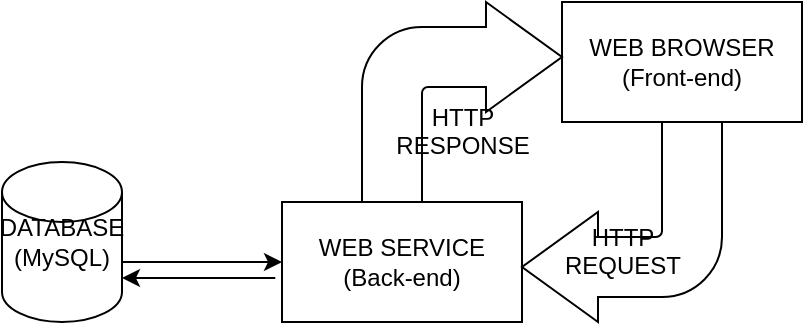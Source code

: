 <mxfile version="13.6.2" type="device"><diagram id="GxONI4wvxe9nz96dffzz" name="Page-1"><mxGraphModel dx="948" dy="477" grid="1" gridSize="10" guides="1" tooltips="1" connect="1" arrows="1" fold="1" page="1" pageScale="1" pageWidth="827" pageHeight="1169" math="0" shadow="0"><root><mxCell id="0"/><mxCell id="1" parent="0"/><mxCell id="3tAtfeasEhw0v0aXq5Vs-15" style="edgeStyle=orthogonalEdgeStyle;rounded=0;orthogonalLoop=1;jettySize=auto;html=1;exitX=-0.028;exitY=0.633;exitDx=0;exitDy=0;exitPerimeter=0;" parent="1" source="3tAtfeasEhw0v0aXq5Vs-1" target="3tAtfeasEhw0v0aXq5Vs-11" edge="1"><mxGeometry relative="1" as="geometry"><mxPoint x="111" y="170" as="targetPoint"/><Array as="points"><mxPoint x="140" y="168"/><mxPoint x="140" y="168"/></Array></mxGeometry></mxCell><mxCell id="3tAtfeasEhw0v0aXq5Vs-1" value="WEB SERVICE&lt;br&gt;(Back-end)" style="rounded=0;whiteSpace=wrap;html=1;" parent="1" vertex="1"><mxGeometry x="240" y="130" width="120" height="60" as="geometry"/></mxCell><mxCell id="3tAtfeasEhw0v0aXq5Vs-3" value="WEB BROWSER&lt;br&gt;(Front-end)" style="rounded=0;whiteSpace=wrap;html=1;" parent="1" vertex="1"><mxGeometry x="380" y="30" width="120" height="60" as="geometry"/></mxCell><mxCell id="3tAtfeasEhw0v0aXq5Vs-14" style="edgeStyle=orthogonalEdgeStyle;rounded=0;orthogonalLoop=1;jettySize=auto;html=1;entryX=0;entryY=0.5;entryDx=0;entryDy=0;exitX=1;exitY=0.625;exitDx=0;exitDy=0;exitPerimeter=0;" parent="1" source="3tAtfeasEhw0v0aXq5Vs-11" target="3tAtfeasEhw0v0aXq5Vs-1" edge="1"><mxGeometry relative="1" as="geometry"/></mxCell><mxCell id="3tAtfeasEhw0v0aXq5Vs-11" value="DATABASE&lt;br&gt;(MySQL)" style="shape=cylinder2;whiteSpace=wrap;html=1;boundedLbl=1;backgroundOutline=1;size=15;" parent="1" vertex="1"><mxGeometry x="100" y="110" width="60" height="80" as="geometry"/></mxCell><mxCell id="8MzN3TR5mVK1LayEuEbJ-2" value="&lt;br&gt;&lt;br&gt;HTTP&lt;br&gt;RESPONSE" style="html=1;shadow=0;dashed=0;align=center;verticalAlign=middle;shape=mxgraph.arrows2.bendArrow;dy=15;dx=38;notch=0;arrowHead=55;rounded=1;" vertex="1" parent="1"><mxGeometry x="280" y="30" width="100" height="100" as="geometry"/></mxCell><mxCell id="8MzN3TR5mVK1LayEuEbJ-4" value="&lt;br&gt;&lt;br&gt;HTTP&lt;br&gt;REQUEST" style="html=1;shadow=0;dashed=0;align=center;verticalAlign=middle;shape=mxgraph.arrows2.bendArrow;dy=15;dx=38;notch=0;arrowHead=55;rounded=1;direction=west;" vertex="1" parent="1"><mxGeometry x="360" y="90" width="100" height="100" as="geometry"/></mxCell></root></mxGraphModel></diagram></mxfile>